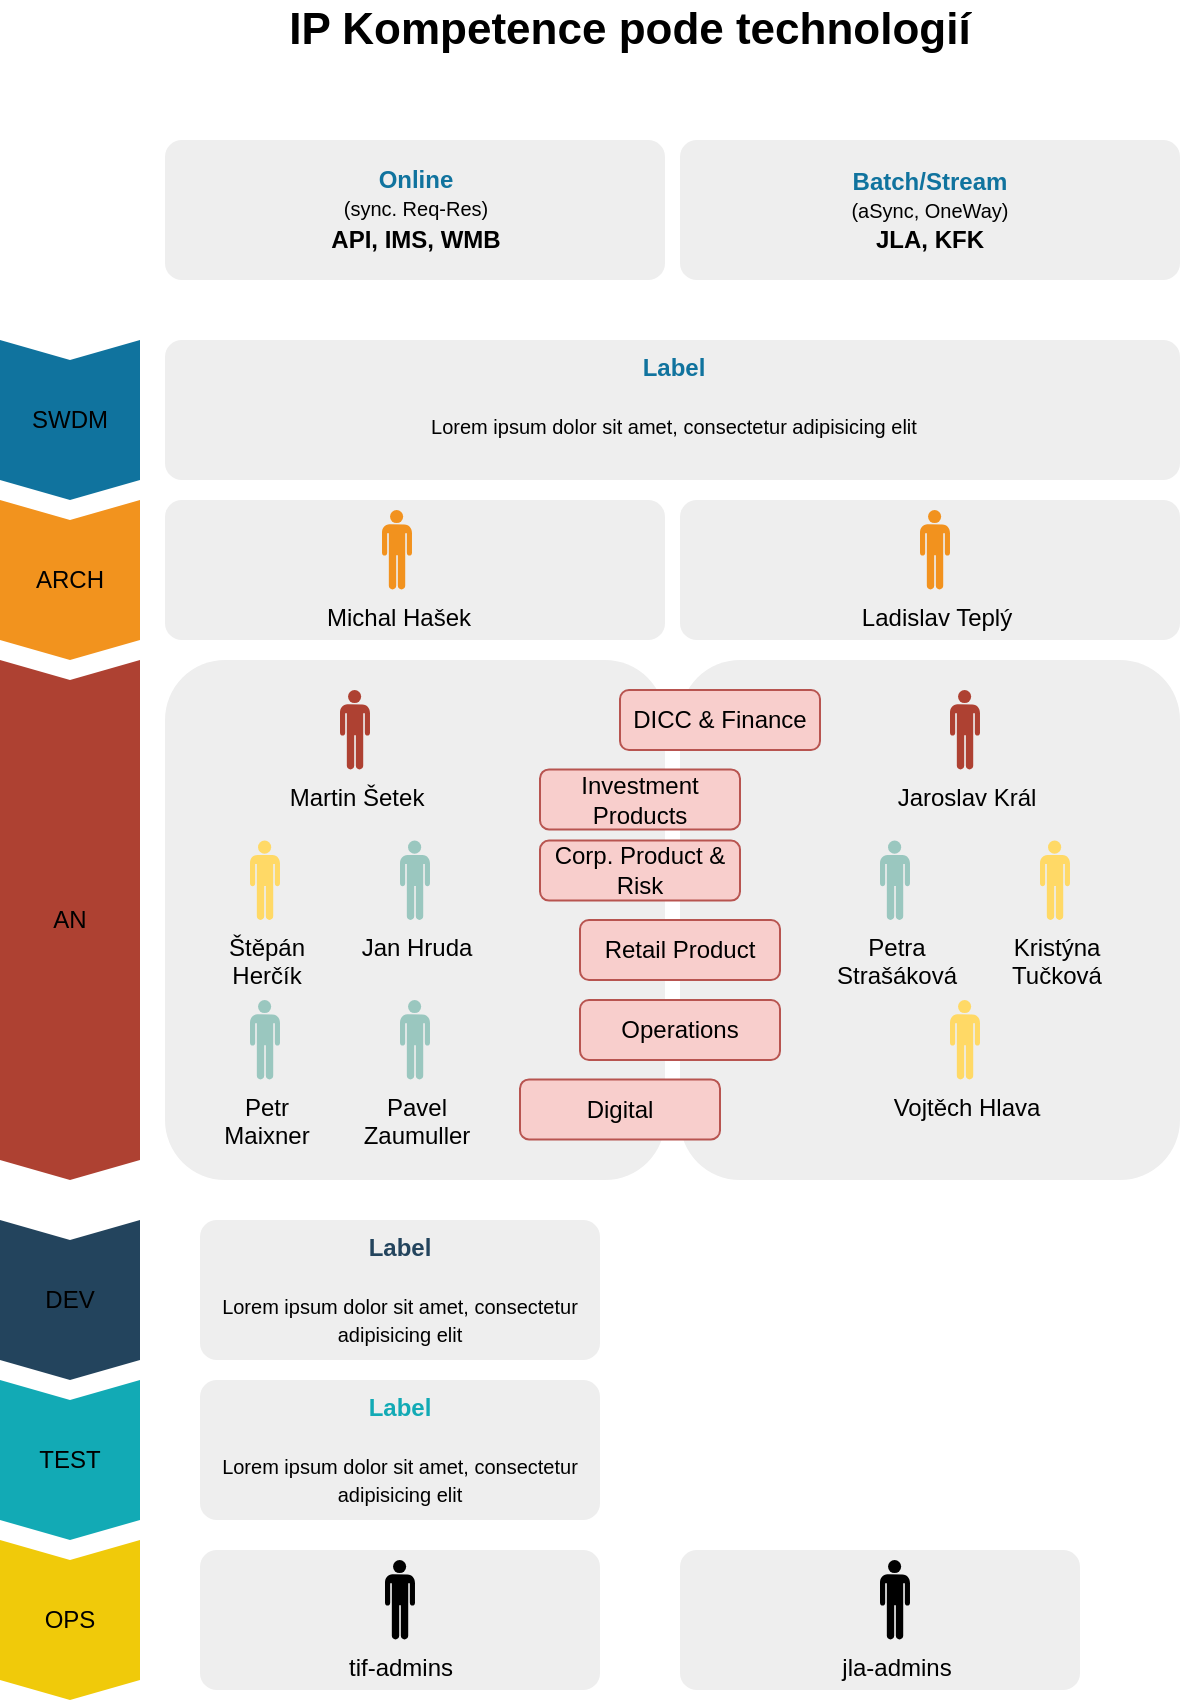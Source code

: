 <mxfile version="22.0.8" type="github">
  <diagram name="Stránka-1" id="bEfvXbDcPR-JKaHOEIba">
    <mxGraphModel dx="1306" dy="769" grid="1" gridSize="10" guides="1" tooltips="1" connect="1" arrows="1" fold="1" page="1" pageScale="1" pageWidth="827" pageHeight="1169" math="0" shadow="0">
      <root>
        <mxCell id="0" />
        <mxCell id="1" parent="0" />
        <mxCell id="GNfXP9WfzIm3SP3Rm8KG-19" value="" style="rounded=1;strokeColor=none;fillColor=#EEEEEE;align=center;arcSize=12;verticalAlign=top;whiteSpace=wrap;html=1;fontSize=12;" vertex="1" parent="1">
          <mxGeometry x="460" y="570" width="250" height="260" as="geometry" />
        </mxCell>
        <mxCell id="D166HEBZ5dmzPHS5M7ii-1" value="SWDM" style="shape=step;perimeter=stepPerimeter;whiteSpace=wrap;html=1;fixedSize=1;size=10;direction=south;fillColor=#10739E;strokeColor=none;rounded=0;" parent="1" vertex="1">
          <mxGeometry x="120" y="410" width="70" height="80" as="geometry" />
        </mxCell>
        <mxCell id="D166HEBZ5dmzPHS5M7ii-2" value="ARCH" style="shape=step;perimeter=stepPerimeter;whiteSpace=wrap;html=1;fixedSize=1;size=10;direction=south;fillColor=#F2931E;strokeColor=none;rounded=0;" parent="1" vertex="1">
          <mxGeometry x="120" y="490" width="70" height="80" as="geometry" />
        </mxCell>
        <mxCell id="D166HEBZ5dmzPHS5M7ii-3" value="AN" style="shape=step;perimeter=stepPerimeter;whiteSpace=wrap;html=1;fixedSize=1;size=10;direction=south;fillColor=#AE4132;strokeColor=none;rounded=0;" parent="1" vertex="1">
          <mxGeometry x="120" y="570" width="70" height="260" as="geometry" />
        </mxCell>
        <mxCell id="D166HEBZ5dmzPHS5M7ii-4" value="DEV" style="shape=step;perimeter=stepPerimeter;whiteSpace=wrap;html=1;fixedSize=1;size=10;direction=south;fillColor=#23445D;strokeColor=none;rounded=0;" parent="1" vertex="1">
          <mxGeometry x="120" y="850" width="70" height="80" as="geometry" />
        </mxCell>
        <mxCell id="D166HEBZ5dmzPHS5M7ii-5" value="TEST" style="shape=step;perimeter=stepPerimeter;whiteSpace=wrap;html=1;fixedSize=1;size=10;direction=south;fillColor=#12AAB5;strokeColor=none;rounded=0;" parent="1" vertex="1">
          <mxGeometry x="120" y="930" width="70" height="80" as="geometry" />
        </mxCell>
        <mxCell id="D166HEBZ5dmzPHS5M7ii-6" value="&lt;font style=&quot;font-size: 10px&quot;&gt;&lt;font style=&quot;font-size: 12px&quot; color=&quot;#10739E&quot;&gt;&lt;b&gt;Label&lt;/b&gt;&lt;/font&gt;&lt;br&gt;&lt;br&gt;&lt;font size=&quot;1&quot;&gt;Lorem ipsum dolor sit amet, consectetur adipisicing elit&lt;/font&gt;&lt;/font&gt;" style="rounded=1;strokeColor=none;fillColor=#EEEEEE;align=center;arcSize=12;verticalAlign=top;whiteSpace=wrap;html=1;fontSize=12;" parent="1" vertex="1">
          <mxGeometry x="202.5" y="410" width="507.5" height="70" as="geometry" />
        </mxCell>
        <mxCell id="D166HEBZ5dmzPHS5M7ii-7" value="" style="rounded=1;strokeColor=none;fillColor=#EEEEEE;align=center;arcSize=12;verticalAlign=top;whiteSpace=wrap;html=1;fontSize=12;" parent="1" vertex="1">
          <mxGeometry x="202.5" y="490" width="250" height="70" as="geometry" />
        </mxCell>
        <mxCell id="D166HEBZ5dmzPHS5M7ii-8" value="" style="rounded=1;strokeColor=none;fillColor=#EEEEEE;align=center;arcSize=12;verticalAlign=top;whiteSpace=wrap;html=1;fontSize=12;" parent="1" vertex="1">
          <mxGeometry x="202.5" y="570" width="250" height="260" as="geometry" />
        </mxCell>
        <mxCell id="D166HEBZ5dmzPHS5M7ii-9" value="&lt;font style=&quot;font-size: 10px&quot;&gt;&lt;font style=&quot;font-size: 12px&quot; color=&quot;#23445D&quot;&gt;&lt;b&gt;Label&lt;/b&gt;&lt;/font&gt;&lt;br&gt;&lt;br&gt;&lt;font size=&quot;1&quot;&gt;Lorem ipsum dolor sit amet, consectetur adipisicing elit&lt;/font&gt;&lt;/font&gt;" style="rounded=1;strokeColor=none;fillColor=#EEEEEE;align=center;arcSize=12;verticalAlign=top;whiteSpace=wrap;html=1;fontSize=12;" parent="1" vertex="1">
          <mxGeometry x="220" y="850" width="200" height="70" as="geometry" />
        </mxCell>
        <mxCell id="D166HEBZ5dmzPHS5M7ii-10" value="&lt;font style=&quot;font-size: 10px&quot;&gt;&lt;font style=&quot;font-size: 12px&quot; color=&quot;#12AAB5&quot;&gt;&lt;b&gt;Label&lt;/b&gt;&lt;/font&gt;&lt;br&gt;&lt;br&gt;&lt;font size=&quot;1&quot;&gt;Lorem ipsum dolor sit amet, consectetur adipisicing elit&lt;/font&gt;&lt;/font&gt;" style="rounded=1;strokeColor=none;fillColor=#EEEEEE;align=center;arcSize=12;verticalAlign=top;whiteSpace=wrap;html=1;fontSize=12;" parent="1" vertex="1">
          <mxGeometry x="220" y="930" width="200" height="70" as="geometry" />
        </mxCell>
        <mxCell id="D166HEBZ5dmzPHS5M7ii-11" value="IP Kompetence pode technologií" style="text;strokeColor=none;align=center;fillColor=none;html=1;verticalAlign=middle;whiteSpace=wrap;rounded=0;fontStyle=1;fontSize=22;" parent="1" vertex="1">
          <mxGeometry x="260" y="240" width="350" height="30" as="geometry" />
        </mxCell>
        <mxCell id="D166HEBZ5dmzPHS5M7ii-12" value="OPS" style="shape=step;perimeter=stepPerimeter;whiteSpace=wrap;html=1;fixedSize=1;size=10;direction=south;fillColor=#f0ca0a;strokeColor=none;rounded=0;" parent="1" vertex="1">
          <mxGeometry x="120" y="1010" width="70" height="80" as="geometry" />
        </mxCell>
        <mxCell id="D166HEBZ5dmzPHS5M7ii-14" value="DICC &amp;amp; Finance" style="rounded=1;whiteSpace=wrap;html=1;fillColor=#f8cecc;strokeColor=#b85450;" parent="1" vertex="1">
          <mxGeometry x="430" y="585" width="100" height="30" as="geometry" />
        </mxCell>
        <mxCell id="pGMFWMbSkLafYKqSWGrz-1" value="&lt;p style=&quot;line-height: 120%;&quot;&gt;&lt;font style=&quot;&quot;&gt;&lt;font style=&quot;font-size: 12px;&quot; color=&quot;#10739E&quot;&gt;&lt;b&gt;Online&lt;/b&gt;&lt;/font&gt;&lt;br&gt;&lt;font style=&quot;&quot; size=&quot;1&quot;&gt;(sync. Req-Res)&lt;br&gt;&lt;b style=&quot;font-size: 12px;&quot;&gt;API, IMS, WMB&lt;/b&gt;&lt;/font&gt;&lt;/font&gt;&lt;/p&gt;" style="rounded=1;strokeColor=none;fillColor=#EEEEEE;align=center;arcSize=12;verticalAlign=middle;whiteSpace=wrap;html=1;fontSize=12;" parent="1" vertex="1">
          <mxGeometry x="202.5" y="310" width="250" height="70" as="geometry" />
        </mxCell>
        <mxCell id="pGMFWMbSkLafYKqSWGrz-2" value="&lt;font style=&quot;&quot;&gt;&lt;font color=&quot;#10739e&quot;&gt;&lt;b&gt;Batch/Stream&lt;/b&gt;&lt;/font&gt;&lt;br style=&quot;border-color: var(--border-color);&quot;&gt;&lt;font style=&quot;border-color: var(--border-color);&quot; size=&quot;1&quot;&gt;(aSync, OneWay)&lt;br style=&quot;border-color: var(--border-color);&quot;&gt;&lt;/font&gt;&lt;b&gt;JLA, KFK&lt;/b&gt;&lt;br&gt;&lt;/font&gt;" style="rounded=1;strokeColor=none;fillColor=#EEEEEE;align=center;arcSize=12;verticalAlign=middle;whiteSpace=wrap;html=1;fontSize=12;" parent="1" vertex="1">
          <mxGeometry x="460" y="310" width="250" height="70" as="geometry" />
        </mxCell>
        <mxCell id="pGMFWMbSkLafYKqSWGrz-3" value="Martin Šetek" style="shape=mxgraph.signs.people.man_1;html=1;pointerEvents=1;fillColor=#ae4132;strokeColor=none;verticalLabelPosition=bottom;verticalAlign=top;align=center;sketch=0;aspect=fixed;" parent="1" vertex="1">
          <mxGeometry x="290" y="585" width="15" height="39.7" as="geometry" />
        </mxCell>
        <mxCell id="pGMFWMbSkLafYKqSWGrz-4" value="" style="rounded=1;strokeColor=none;fillColor=#EEEEEE;align=center;arcSize=12;verticalAlign=top;whiteSpace=wrap;html=1;fontSize=12;" parent="1" vertex="1">
          <mxGeometry x="220" y="1015" width="200" height="70" as="geometry" />
        </mxCell>
        <mxCell id="pGMFWMbSkLafYKqSWGrz-5" value="tif-admins" style="shape=mxgraph.signs.people.man_1;html=1;pointerEvents=1;fillColor=#000000;strokeColor=none;verticalLabelPosition=bottom;verticalAlign=top;align=center;sketch=0;aspect=fixed;" parent="1" vertex="1">
          <mxGeometry x="312.5" y="1020" width="15" height="39.7" as="geometry" />
        </mxCell>
        <mxCell id="pGMFWMbSkLafYKqSWGrz-6" value="" style="rounded=1;strokeColor=none;fillColor=#EEEEEE;align=center;arcSize=12;verticalAlign=top;whiteSpace=wrap;html=1;fontSize=12;" parent="1" vertex="1">
          <mxGeometry x="460" y="1015" width="200" height="70" as="geometry" />
        </mxCell>
        <mxCell id="pGMFWMbSkLafYKqSWGrz-7" value="jla-admins" style="shape=mxgraph.signs.people.man_1;html=1;pointerEvents=1;fillColor=#000000;strokeColor=none;verticalLabelPosition=bottom;verticalAlign=top;align=center;sketch=0;aspect=fixed;" parent="1" vertex="1">
          <mxGeometry x="560" y="1020" width="15" height="39.7" as="geometry" />
        </mxCell>
        <mxCell id="pGMFWMbSkLafYKqSWGrz-8" value="Michal Hašek" style="shape=mxgraph.signs.people.man_1;html=1;pointerEvents=1;fillColor=#f2921e;strokeColor=none;verticalLabelPosition=bottom;verticalAlign=top;align=center;sketch=0;aspect=fixed;" parent="1" vertex="1">
          <mxGeometry x="311" y="495" width="15" height="39.7" as="geometry" />
        </mxCell>
        <mxCell id="GNfXP9WfzIm3SP3Rm8KG-1" value="Corp. Product &amp;amp; Risk" style="rounded=1;whiteSpace=wrap;html=1;fillColor=#f8cecc;strokeColor=#b85450;" vertex="1" parent="1">
          <mxGeometry x="390" y="660.3" width="100" height="30" as="geometry" />
        </mxCell>
        <mxCell id="GNfXP9WfzIm3SP3Rm8KG-2" value="Investment Products" style="rounded=1;whiteSpace=wrap;html=1;fillColor=#f8cecc;strokeColor=#b85450;" vertex="1" parent="1">
          <mxGeometry x="390" y="624.7" width="100" height="30" as="geometry" />
        </mxCell>
        <mxCell id="GNfXP9WfzIm3SP3Rm8KG-3" value="Retail Product" style="rounded=1;whiteSpace=wrap;html=1;fillColor=#f8cecc;strokeColor=#b85450;" vertex="1" parent="1">
          <mxGeometry x="410" y="700" width="100" height="30" as="geometry" />
        </mxCell>
        <mxCell id="GNfXP9WfzIm3SP3Rm8KG-4" value="Operations" style="rounded=1;whiteSpace=wrap;html=1;fillColor=#f8cecc;strokeColor=#b85450;" vertex="1" parent="1">
          <mxGeometry x="410" y="740" width="100" height="30" as="geometry" />
        </mxCell>
        <mxCell id="GNfXP9WfzIm3SP3Rm8KG-5" value="Digital" style="rounded=1;whiteSpace=wrap;html=1;fillColor=#f8cecc;strokeColor=#b85450;" vertex="1" parent="1">
          <mxGeometry x="380" y="779.7" width="100" height="30" as="geometry" />
        </mxCell>
        <mxCell id="GNfXP9WfzIm3SP3Rm8KG-6" value="Štěpán &lt;br&gt;Herčík" style="shape=mxgraph.signs.people.man_1;html=1;pointerEvents=1;fillColor=#FFD966;strokeColor=none;verticalLabelPosition=bottom;verticalAlign=top;align=center;sketch=0;aspect=fixed;" vertex="1" parent="1">
          <mxGeometry x="245" y="660.3" width="15" height="39.7" as="geometry" />
        </mxCell>
        <mxCell id="GNfXP9WfzIm3SP3Rm8KG-7" value="Jan Hruda" style="shape=mxgraph.signs.people.man_1;html=1;pointerEvents=1;fillColor=#9AC7BF;strokeColor=none;verticalLabelPosition=bottom;verticalAlign=top;align=center;sketch=0;aspect=fixed;" vertex="1" parent="1">
          <mxGeometry x="320" y="660.3" width="15" height="39.7" as="geometry" />
        </mxCell>
        <mxCell id="GNfXP9WfzIm3SP3Rm8KG-9" value="Petr&lt;br&gt;Maixner" style="shape=mxgraph.signs.people.man_1;html=1;pointerEvents=1;fillColor=#9AC7BF;strokeColor=none;verticalLabelPosition=bottom;verticalAlign=top;align=center;sketch=0;aspect=fixed;" vertex="1" parent="1">
          <mxGeometry x="245" y="740" width="15" height="39.7" as="geometry" />
        </mxCell>
        <mxCell id="GNfXP9WfzIm3SP3Rm8KG-10" value="Pavel &lt;br&gt;Zaumuller" style="shape=mxgraph.signs.people.man_1;html=1;pointerEvents=1;fillColor=#9AC7BF;strokeColor=none;verticalLabelPosition=bottom;verticalAlign=top;align=center;sketch=0;aspect=fixed;" vertex="1" parent="1">
          <mxGeometry x="320" y="740" width="15" height="39.7" as="geometry" />
        </mxCell>
        <mxCell id="GNfXP9WfzIm3SP3Rm8KG-20" value="Jaroslav Král" style="shape=mxgraph.signs.people.man_1;html=1;pointerEvents=1;fillColor=#ae4132;strokeColor=none;verticalLabelPosition=bottom;verticalAlign=top;align=center;sketch=0;aspect=fixed;" vertex="1" parent="1">
          <mxGeometry x="595" y="585" width="15" height="39.7" as="geometry" />
        </mxCell>
        <mxCell id="GNfXP9WfzIm3SP3Rm8KG-21" value="Petra &lt;br&gt;Strašáková" style="shape=mxgraph.signs.people.man_1;html=1;pointerEvents=1;fillColor=#9AC7BF;strokeColor=none;verticalLabelPosition=bottom;verticalAlign=top;align=center;sketch=0;aspect=fixed;" vertex="1" parent="1">
          <mxGeometry x="560" y="660.3" width="15" height="39.7" as="geometry" />
        </mxCell>
        <mxCell id="GNfXP9WfzIm3SP3Rm8KG-22" value="Kristýna &lt;br&gt;Tučková" style="shape=mxgraph.signs.people.man_1;html=1;pointerEvents=1;fillColor=#FFD966;strokeColor=none;verticalLabelPosition=bottom;verticalAlign=top;align=center;sketch=0;aspect=fixed;" vertex="1" parent="1">
          <mxGeometry x="640" y="660.3" width="15" height="39.7" as="geometry" />
        </mxCell>
        <mxCell id="GNfXP9WfzIm3SP3Rm8KG-23" value="Vojtěch Hlava" style="shape=mxgraph.signs.people.man_1;html=1;pointerEvents=1;fillColor=#FFD966;strokeColor=none;verticalLabelPosition=bottom;verticalAlign=top;align=center;sketch=0;aspect=fixed;" vertex="1" parent="1">
          <mxGeometry x="595" y="740" width="15" height="39.7" as="geometry" />
        </mxCell>
        <mxCell id="GNfXP9WfzIm3SP3Rm8KG-30" value="" style="rounded=1;strokeColor=none;fillColor=#EEEEEE;align=center;arcSize=12;verticalAlign=top;whiteSpace=wrap;html=1;fontSize=12;" vertex="1" parent="1">
          <mxGeometry x="460" y="490" width="250" height="70" as="geometry" />
        </mxCell>
        <mxCell id="GNfXP9WfzIm3SP3Rm8KG-31" value="Ladislav Teplý" style="shape=mxgraph.signs.people.man_1;html=1;pointerEvents=1;fillColor=#f2921e;strokeColor=none;verticalLabelPosition=bottom;verticalAlign=top;align=center;sketch=0;aspect=fixed;" vertex="1" parent="1">
          <mxGeometry x="580" y="495" width="15" height="39.7" as="geometry" />
        </mxCell>
      </root>
    </mxGraphModel>
  </diagram>
</mxfile>
